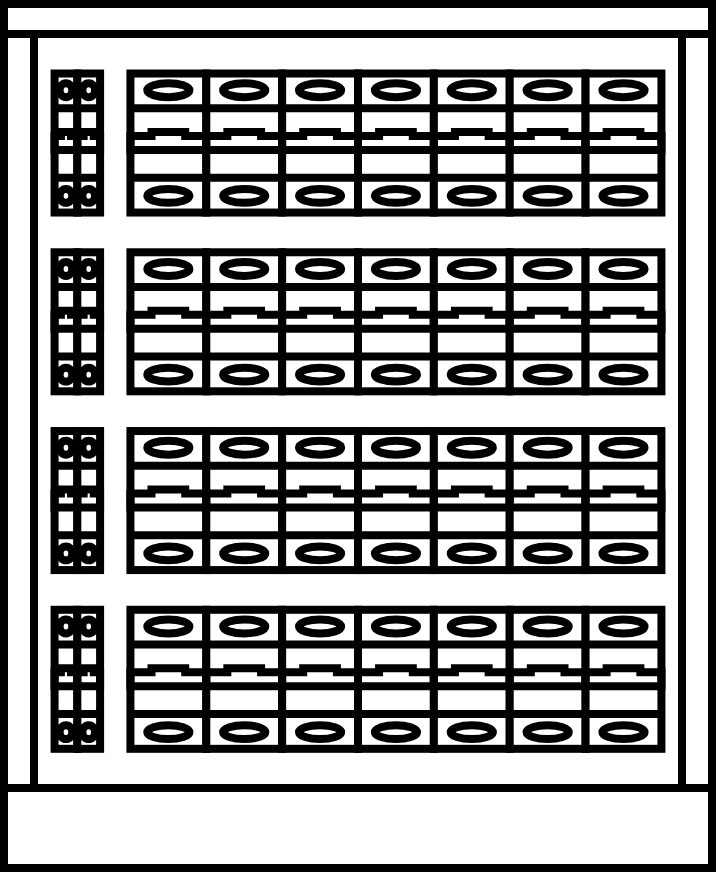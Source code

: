 <mxfile version="20.2.7" type="github">
  <diagram id="pnZ6edSlzVu-WZWjTX7p" name="Pagina-1">
    <mxGraphModel dx="1038" dy="547" grid="0" gridSize="10" guides="1" tooltips="1" connect="1" arrows="1" fold="1" page="1" pageScale="1" pageWidth="827" pageHeight="1169" math="0" shadow="0">
      <root>
        <mxCell id="0" />
        <mxCell id="1" parent="0" />
        <mxCell id="L_hKqf_HAXeFzAVrCnCE-1" value="" style="group" vertex="1" connectable="0" parent="1">
          <mxGeometry x="366" y="35" width="354" height="432" as="geometry" />
        </mxCell>
        <mxCell id="-QvMGxjtCLkGFbYILbK0-1" value="" style="verticalLabelPosition=bottom;dashed=0;shadow=0;html=1;align=center;verticalAlign=top;shape=mxgraph.cabinets.cabinet;hasStand=1;strokeWidth=4;" parent="L_hKqf_HAXeFzAVrCnCE-1" vertex="1">
          <mxGeometry width="354" height="432.0" as="geometry" />
        </mxCell>
        <mxCell id="-QvMGxjtCLkGFbYILbK0-24" value="" style="verticalLabelPosition=bottom;dashed=0;shadow=0;html=1;align=center;verticalAlign=top;shape=mxgraph.cabinets.cb_1p;strokeWidth=4;" parent="L_hKqf_HAXeFzAVrCnCE-1" vertex="1">
          <mxGeometry x="63.214" y="34.759" width="37.929" height="69.517" as="geometry" />
        </mxCell>
        <mxCell id="-QvMGxjtCLkGFbYILbK0-27" value="" style="verticalLabelPosition=bottom;dashed=0;shadow=0;html=1;align=center;verticalAlign=top;shape=mxgraph.cabinets.cb_1p;strokeWidth=4;" parent="L_hKqf_HAXeFzAVrCnCE-1" vertex="1">
          <mxGeometry x="101.143" y="34.759" width="37.929" height="69.517" as="geometry" />
        </mxCell>
        <mxCell id="-QvMGxjtCLkGFbYILbK0-28" value="" style="verticalLabelPosition=bottom;dashed=0;shadow=0;html=1;align=center;verticalAlign=top;shape=mxgraph.cabinets.cb_1p;strokeWidth=4;" parent="L_hKqf_HAXeFzAVrCnCE-1" vertex="1">
          <mxGeometry x="139.071" y="34.759" width="37.929" height="69.517" as="geometry" />
        </mxCell>
        <mxCell id="-QvMGxjtCLkGFbYILbK0-29" value="" style="verticalLabelPosition=bottom;dashed=0;shadow=0;html=1;align=center;verticalAlign=top;shape=mxgraph.cabinets.cb_1p;strokeWidth=4;" parent="L_hKqf_HAXeFzAVrCnCE-1" vertex="1">
          <mxGeometry x="177" y="34.759" width="37.929" height="69.517" as="geometry" />
        </mxCell>
        <mxCell id="-QvMGxjtCLkGFbYILbK0-30" value="" style="verticalLabelPosition=bottom;dashed=0;shadow=0;html=1;align=center;verticalAlign=top;shape=mxgraph.cabinets.cb_1p;strokeWidth=4;" parent="L_hKqf_HAXeFzAVrCnCE-1" vertex="1">
          <mxGeometry x="214.929" y="34.759" width="37.929" height="69.517" as="geometry" />
        </mxCell>
        <mxCell id="-QvMGxjtCLkGFbYILbK0-31" value="" style="verticalLabelPosition=bottom;dashed=0;shadow=0;html=1;align=center;verticalAlign=top;shape=mxgraph.cabinets.cb_1p;strokeWidth=4;" parent="L_hKqf_HAXeFzAVrCnCE-1" vertex="1">
          <mxGeometry x="252.857" y="34.759" width="37.929" height="69.517" as="geometry" />
        </mxCell>
        <mxCell id="-QvMGxjtCLkGFbYILbK0-32" value="" style="verticalLabelPosition=bottom;dashed=0;shadow=0;html=1;align=center;verticalAlign=top;shape=mxgraph.cabinets.cb_1p;strokeWidth=4;" parent="L_hKqf_HAXeFzAVrCnCE-1" vertex="1">
          <mxGeometry x="290.786" y="34.759" width="37.929" height="69.517" as="geometry" />
        </mxCell>
        <mxCell id="-QvMGxjtCLkGFbYILbK0-40" value="" style="verticalLabelPosition=bottom;dashed=0;shadow=0;html=1;align=center;verticalAlign=top;shape=mxgraph.cabinets.cb_1p;strokeWidth=4;" parent="L_hKqf_HAXeFzAVrCnCE-1" vertex="1">
          <mxGeometry x="63.214" y="124.138" width="37.929" height="69.517" as="geometry" />
        </mxCell>
        <mxCell id="-QvMGxjtCLkGFbYILbK0-41" value="" style="verticalLabelPosition=bottom;dashed=0;shadow=0;html=1;align=center;verticalAlign=top;shape=mxgraph.cabinets.cb_1p;strokeWidth=4;" parent="L_hKqf_HAXeFzAVrCnCE-1" vertex="1">
          <mxGeometry x="101.143" y="124.138" width="37.929" height="69.517" as="geometry" />
        </mxCell>
        <mxCell id="-QvMGxjtCLkGFbYILbK0-42" value="" style="verticalLabelPosition=bottom;dashed=0;shadow=0;html=1;align=center;verticalAlign=top;shape=mxgraph.cabinets.cb_1p;strokeWidth=4;" parent="L_hKqf_HAXeFzAVrCnCE-1" vertex="1">
          <mxGeometry x="139.071" y="124.138" width="37.929" height="69.517" as="geometry" />
        </mxCell>
        <mxCell id="-QvMGxjtCLkGFbYILbK0-43" value="" style="verticalLabelPosition=bottom;dashed=0;shadow=0;html=1;align=center;verticalAlign=top;shape=mxgraph.cabinets.cb_1p;strokeWidth=4;" parent="L_hKqf_HAXeFzAVrCnCE-1" vertex="1">
          <mxGeometry x="177" y="124.138" width="37.929" height="69.517" as="geometry" />
        </mxCell>
        <mxCell id="-QvMGxjtCLkGFbYILbK0-44" value="" style="verticalLabelPosition=bottom;dashed=0;shadow=0;html=1;align=center;verticalAlign=top;shape=mxgraph.cabinets.cb_1p;strokeWidth=4;" parent="L_hKqf_HAXeFzAVrCnCE-1" vertex="1">
          <mxGeometry x="214.929" y="124.138" width="37.929" height="69.517" as="geometry" />
        </mxCell>
        <mxCell id="-QvMGxjtCLkGFbYILbK0-45" value="" style="verticalLabelPosition=bottom;dashed=0;shadow=0;html=1;align=center;verticalAlign=top;shape=mxgraph.cabinets.cb_1p;strokeWidth=4;" parent="L_hKqf_HAXeFzAVrCnCE-1" vertex="1">
          <mxGeometry x="252.857" y="124.138" width="37.929" height="69.517" as="geometry" />
        </mxCell>
        <mxCell id="-QvMGxjtCLkGFbYILbK0-46" value="" style="verticalLabelPosition=bottom;dashed=0;shadow=0;html=1;align=center;verticalAlign=top;shape=mxgraph.cabinets.cb_1p;strokeWidth=4;" parent="L_hKqf_HAXeFzAVrCnCE-1" vertex="1">
          <mxGeometry x="290.786" y="124.138" width="37.929" height="69.517" as="geometry" />
        </mxCell>
        <mxCell id="-QvMGxjtCLkGFbYILbK0-47" value="" style="verticalLabelPosition=bottom;dashed=0;shadow=0;html=1;align=center;verticalAlign=top;shape=mxgraph.cabinets.cb_1p;strokeWidth=4;" parent="L_hKqf_HAXeFzAVrCnCE-1" vertex="1">
          <mxGeometry x="63.214" y="213.517" width="37.929" height="69.517" as="geometry" />
        </mxCell>
        <mxCell id="-QvMGxjtCLkGFbYILbK0-48" value="" style="verticalLabelPosition=bottom;dashed=0;shadow=0;html=1;align=center;verticalAlign=top;shape=mxgraph.cabinets.cb_1p;strokeWidth=4;" parent="L_hKqf_HAXeFzAVrCnCE-1" vertex="1">
          <mxGeometry x="101.143" y="213.517" width="37.929" height="69.517" as="geometry" />
        </mxCell>
        <mxCell id="-QvMGxjtCLkGFbYILbK0-49" value="" style="verticalLabelPosition=bottom;dashed=0;shadow=0;html=1;align=center;verticalAlign=top;shape=mxgraph.cabinets.cb_1p;strokeWidth=4;" parent="L_hKqf_HAXeFzAVrCnCE-1" vertex="1">
          <mxGeometry x="139.071" y="213.517" width="37.929" height="69.517" as="geometry" />
        </mxCell>
        <mxCell id="-QvMGxjtCLkGFbYILbK0-50" value="" style="verticalLabelPosition=bottom;dashed=0;shadow=0;html=1;align=center;verticalAlign=top;shape=mxgraph.cabinets.cb_1p;strokeWidth=4;" parent="L_hKqf_HAXeFzAVrCnCE-1" vertex="1">
          <mxGeometry x="177" y="213.517" width="37.929" height="69.517" as="geometry" />
        </mxCell>
        <mxCell id="-QvMGxjtCLkGFbYILbK0-51" value="" style="verticalLabelPosition=bottom;dashed=0;shadow=0;html=1;align=center;verticalAlign=top;shape=mxgraph.cabinets.cb_1p;strokeWidth=4;" parent="L_hKqf_HAXeFzAVrCnCE-1" vertex="1">
          <mxGeometry x="214.929" y="213.517" width="37.929" height="69.517" as="geometry" />
        </mxCell>
        <mxCell id="-QvMGxjtCLkGFbYILbK0-52" value="" style="verticalLabelPosition=bottom;dashed=0;shadow=0;html=1;align=center;verticalAlign=top;shape=mxgraph.cabinets.cb_1p;strokeWidth=4;" parent="L_hKqf_HAXeFzAVrCnCE-1" vertex="1">
          <mxGeometry x="252.857" y="213.517" width="37.929" height="69.517" as="geometry" />
        </mxCell>
        <mxCell id="-QvMGxjtCLkGFbYILbK0-53" value="" style="verticalLabelPosition=bottom;dashed=0;shadow=0;html=1;align=center;verticalAlign=top;shape=mxgraph.cabinets.cb_1p;strokeWidth=4;" parent="L_hKqf_HAXeFzAVrCnCE-1" vertex="1">
          <mxGeometry x="290.786" y="213.517" width="37.929" height="69.517" as="geometry" />
        </mxCell>
        <mxCell id="-QvMGxjtCLkGFbYILbK0-54" value="" style="verticalLabelPosition=bottom;dashed=0;shadow=0;html=1;align=center;verticalAlign=top;shape=mxgraph.cabinets.cb_1p;strokeWidth=4;" parent="L_hKqf_HAXeFzAVrCnCE-1" vertex="1">
          <mxGeometry x="63.214" y="302.897" width="37.929" height="69.517" as="geometry" />
        </mxCell>
        <mxCell id="-QvMGxjtCLkGFbYILbK0-55" value="" style="verticalLabelPosition=bottom;dashed=0;shadow=0;html=1;align=center;verticalAlign=top;shape=mxgraph.cabinets.cb_1p;strokeWidth=4;" parent="L_hKqf_HAXeFzAVrCnCE-1" vertex="1">
          <mxGeometry x="101.143" y="302.897" width="37.929" height="69.517" as="geometry" />
        </mxCell>
        <mxCell id="-QvMGxjtCLkGFbYILbK0-56" value="" style="verticalLabelPosition=bottom;dashed=0;shadow=0;html=1;align=center;verticalAlign=top;shape=mxgraph.cabinets.cb_1p;strokeWidth=4;" parent="L_hKqf_HAXeFzAVrCnCE-1" vertex="1">
          <mxGeometry x="139.071" y="302.897" width="37.929" height="69.517" as="geometry" />
        </mxCell>
        <mxCell id="-QvMGxjtCLkGFbYILbK0-57" value="" style="verticalLabelPosition=bottom;dashed=0;shadow=0;html=1;align=center;verticalAlign=top;shape=mxgraph.cabinets.cb_1p;strokeWidth=4;" parent="L_hKqf_HAXeFzAVrCnCE-1" vertex="1">
          <mxGeometry x="177" y="302.897" width="37.929" height="69.517" as="geometry" />
        </mxCell>
        <mxCell id="-QvMGxjtCLkGFbYILbK0-58" value="" style="verticalLabelPosition=bottom;dashed=0;shadow=0;html=1;align=center;verticalAlign=top;shape=mxgraph.cabinets.cb_1p;strokeWidth=4;" parent="L_hKqf_HAXeFzAVrCnCE-1" vertex="1">
          <mxGeometry x="214.929" y="302.897" width="37.929" height="69.517" as="geometry" />
        </mxCell>
        <mxCell id="-QvMGxjtCLkGFbYILbK0-59" value="" style="verticalLabelPosition=bottom;dashed=0;shadow=0;html=1;align=center;verticalAlign=top;shape=mxgraph.cabinets.cb_1p;strokeWidth=4;" parent="L_hKqf_HAXeFzAVrCnCE-1" vertex="1">
          <mxGeometry x="252.857" y="302.897" width="37.929" height="69.517" as="geometry" />
        </mxCell>
        <mxCell id="-QvMGxjtCLkGFbYILbK0-60" value="" style="verticalLabelPosition=bottom;dashed=0;shadow=0;html=1;align=center;verticalAlign=top;shape=mxgraph.cabinets.cb_1p;strokeWidth=4;" parent="L_hKqf_HAXeFzAVrCnCE-1" vertex="1">
          <mxGeometry x="290.786" y="302.897" width="37.929" height="69.517" as="geometry" />
        </mxCell>
        <mxCell id="-QvMGxjtCLkGFbYILbK0-61" value="" style="verticalLabelPosition=bottom;dashed=0;shadow=0;html=1;align=center;verticalAlign=top;shape=mxgraph.cabinets.cb_1p;strokeWidth=4;" parent="L_hKqf_HAXeFzAVrCnCE-1" vertex="1">
          <mxGeometry x="25.286" y="34.759" width="11.379" height="69.517" as="geometry" />
        </mxCell>
        <mxCell id="-QvMGxjtCLkGFbYILbK0-63" value="" style="verticalLabelPosition=bottom;dashed=0;shadow=0;html=1;align=center;verticalAlign=top;shape=mxgraph.cabinets.cb_1p;strokeWidth=4;" parent="L_hKqf_HAXeFzAVrCnCE-1" vertex="1">
          <mxGeometry x="36.664" y="34.759" width="11.379" height="69.517" as="geometry" />
        </mxCell>
        <mxCell id="-QvMGxjtCLkGFbYILbK0-64" value="" style="verticalLabelPosition=bottom;dashed=0;shadow=0;html=1;align=center;verticalAlign=top;shape=mxgraph.cabinets.cb_1p;strokeWidth=4;" parent="L_hKqf_HAXeFzAVrCnCE-1" vertex="1">
          <mxGeometry x="25.286" y="124.138" width="11.379" height="69.517" as="geometry" />
        </mxCell>
        <mxCell id="-QvMGxjtCLkGFbYILbK0-65" value="" style="verticalLabelPosition=bottom;dashed=0;shadow=0;html=1;align=center;verticalAlign=top;shape=mxgraph.cabinets.cb_1p;strokeWidth=4;" parent="L_hKqf_HAXeFzAVrCnCE-1" vertex="1">
          <mxGeometry x="36.664" y="124.138" width="11.379" height="69.517" as="geometry" />
        </mxCell>
        <mxCell id="-QvMGxjtCLkGFbYILbK0-66" value="" style="verticalLabelPosition=bottom;dashed=0;shadow=0;html=1;align=center;verticalAlign=top;shape=mxgraph.cabinets.cb_1p;strokeWidth=4;" parent="L_hKqf_HAXeFzAVrCnCE-1" vertex="1">
          <mxGeometry x="25.286" y="213.517" width="11.379" height="69.517" as="geometry" />
        </mxCell>
        <mxCell id="-QvMGxjtCLkGFbYILbK0-67" value="" style="verticalLabelPosition=bottom;dashed=0;shadow=0;html=1;align=center;verticalAlign=top;shape=mxgraph.cabinets.cb_1p;strokeWidth=4;" parent="L_hKqf_HAXeFzAVrCnCE-1" vertex="1">
          <mxGeometry x="36.664" y="213.517" width="11.379" height="69.517" as="geometry" />
        </mxCell>
        <mxCell id="-QvMGxjtCLkGFbYILbK0-68" value="" style="verticalLabelPosition=bottom;dashed=0;shadow=0;html=1;align=center;verticalAlign=top;shape=mxgraph.cabinets.cb_1p;strokeWidth=4;" parent="L_hKqf_HAXeFzAVrCnCE-1" vertex="1">
          <mxGeometry x="25.286" y="302.897" width="11.379" height="69.517" as="geometry" />
        </mxCell>
        <mxCell id="-QvMGxjtCLkGFbYILbK0-69" value="" style="verticalLabelPosition=bottom;dashed=0;shadow=0;html=1;align=center;verticalAlign=top;shape=mxgraph.cabinets.cb_1p;strokeWidth=4;" parent="L_hKqf_HAXeFzAVrCnCE-1" vertex="1">
          <mxGeometry x="36.664" y="302.897" width="11.379" height="69.517" as="geometry" />
        </mxCell>
      </root>
    </mxGraphModel>
  </diagram>
</mxfile>
